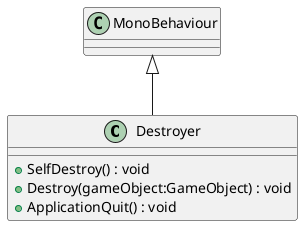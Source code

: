 @startuml
class Destroyer {
    + SelfDestroy() : void
    + Destroy(gameObject:GameObject) : void
    + ApplicationQuit() : void
}
MonoBehaviour <|-- Destroyer
@enduml
